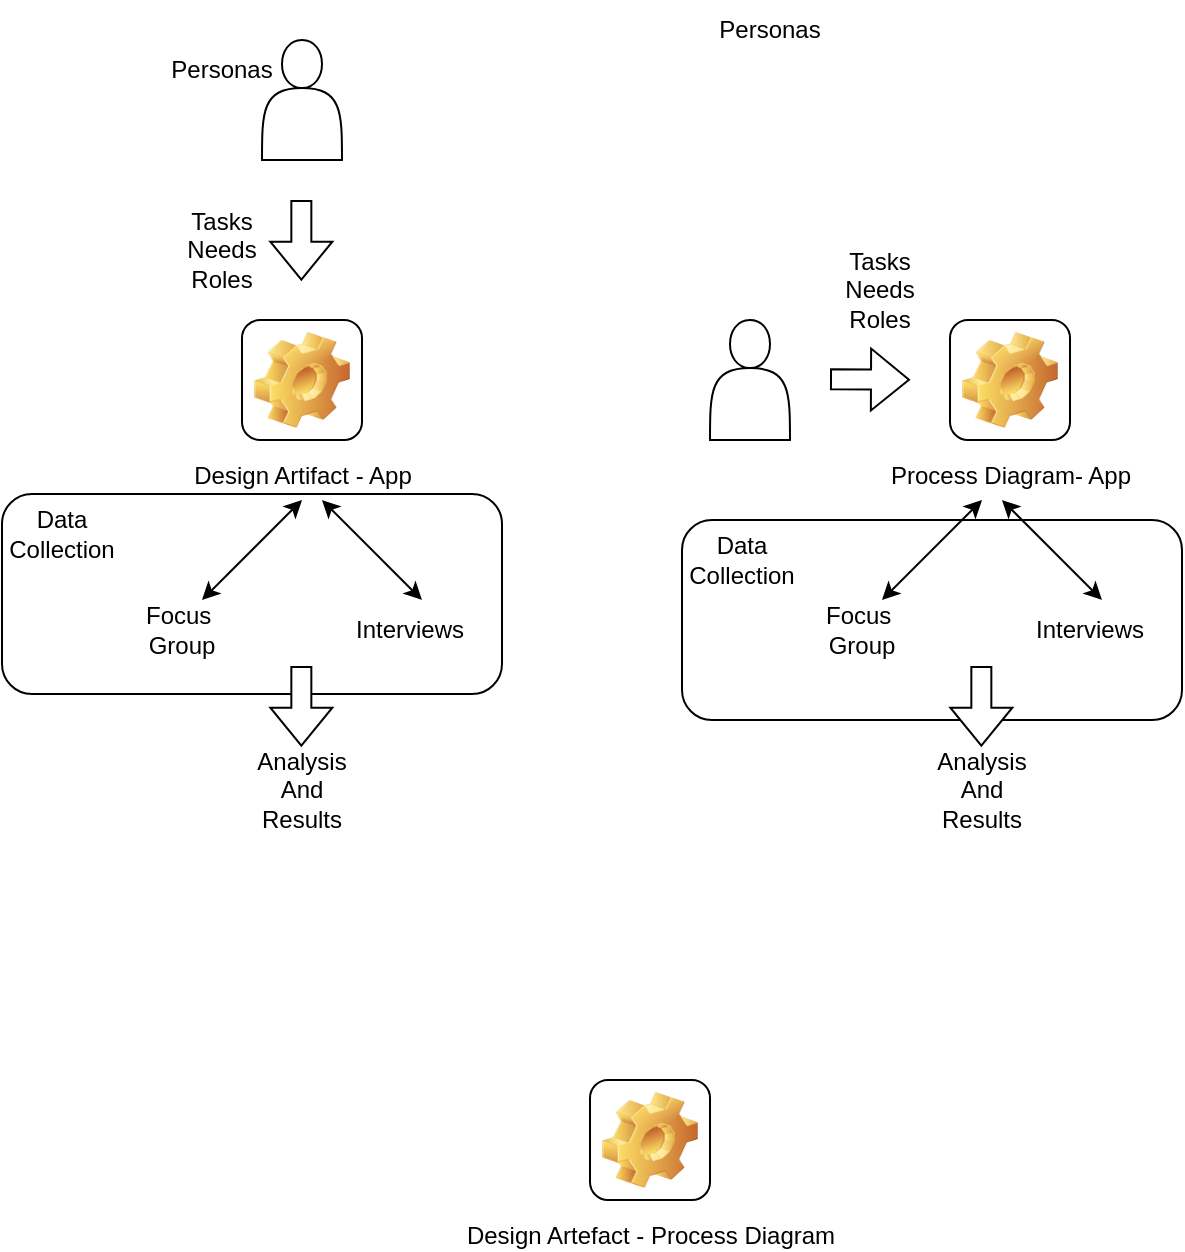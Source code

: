 <mxfile version="22.1.21" type="github">
  <diagram name="Page-1" id="rYepzINgORW_pzbEQl9O">
    <mxGraphModel dx="770" dy="1666" grid="1" gridSize="10" guides="1" tooltips="1" connect="1" arrows="1" fold="1" page="1" pageScale="1" pageWidth="827" pageHeight="1169" math="0" shadow="0">
      <root>
        <mxCell id="0" />
        <mxCell id="1" parent="0" />
        <mxCell id="HfIiZAac7u1YLEjf-_Oc-19" value="" style="rounded=1;whiteSpace=wrap;html=1;" parent="1" vertex="1">
          <mxGeometry x="60" y="187" width="250" height="100" as="geometry" />
        </mxCell>
        <mxCell id="HfIiZAac7u1YLEjf-_Oc-1" value="Design Artifact - App" style="icon;html=1;image=img/clipart/Gear_128x128.png" parent="1" vertex="1">
          <mxGeometry x="180" y="100" width="60" height="60" as="geometry" />
        </mxCell>
        <mxCell id="HfIiZAac7u1YLEjf-_Oc-5" value="Design Artefact - Process Diagram" style="icon;html=1;image=img/clipart/Gear_128x128.png" parent="1" vertex="1">
          <mxGeometry x="354" y="480" width="60" height="60" as="geometry" />
        </mxCell>
        <mxCell id="HfIiZAac7u1YLEjf-_Oc-7" value="" style="shape=actor;whiteSpace=wrap;html=1;" parent="1" vertex="1">
          <mxGeometry x="190" y="-40" width="40" height="60" as="geometry" />
        </mxCell>
        <mxCell id="HfIiZAac7u1YLEjf-_Oc-8" value="Personas" style="text;html=1;strokeColor=none;fillColor=none;align=center;verticalAlign=middle;whiteSpace=wrap;rounded=0;" parent="1" vertex="1">
          <mxGeometry x="140" y="-40" width="60" height="30" as="geometry" />
        </mxCell>
        <mxCell id="HfIiZAac7u1YLEjf-_Oc-9" value="" style="shape=flexArrow;endArrow=classic;html=1;rounded=0;" parent="1" edge="1">
          <mxGeometry width="50" height="50" relative="1" as="geometry">
            <mxPoint x="209.67" y="40" as="sourcePoint" />
            <mxPoint x="209.67" y="80.33" as="targetPoint" />
          </mxGeometry>
        </mxCell>
        <mxCell id="HfIiZAac7u1YLEjf-_Oc-10" value="Tasks&lt;br&gt;Needs&lt;br&gt;Roles" style="text;html=1;strokeColor=none;fillColor=none;align=center;verticalAlign=middle;whiteSpace=wrap;rounded=0;" parent="1" vertex="1">
          <mxGeometry x="140" y="50.0" width="60" height="30" as="geometry" />
        </mxCell>
        <mxCell id="HfIiZAac7u1YLEjf-_Oc-13" value="" style="endArrow=classic;startArrow=classic;html=1;rounded=0;" parent="1" edge="1">
          <mxGeometry width="50" height="50" relative="1" as="geometry">
            <mxPoint x="160" y="240" as="sourcePoint" />
            <mxPoint x="210" y="190" as="targetPoint" />
          </mxGeometry>
        </mxCell>
        <mxCell id="HfIiZAac7u1YLEjf-_Oc-14" value="Focus&amp;nbsp;&lt;br&gt;Group" style="text;html=1;strokeColor=none;fillColor=none;align=center;verticalAlign=middle;whiteSpace=wrap;rounded=0;" parent="1" vertex="1">
          <mxGeometry x="120" y="240" width="60" height="30" as="geometry" />
        </mxCell>
        <mxCell id="HfIiZAac7u1YLEjf-_Oc-15" value="" style="endArrow=classic;startArrow=classic;html=1;rounded=0;" parent="1" edge="1">
          <mxGeometry width="50" height="50" relative="1" as="geometry">
            <mxPoint x="270" y="240" as="sourcePoint" />
            <mxPoint x="220" y="190" as="targetPoint" />
          </mxGeometry>
        </mxCell>
        <mxCell id="HfIiZAac7u1YLEjf-_Oc-16" value="Interviews" style="text;html=1;strokeColor=none;fillColor=none;align=center;verticalAlign=middle;whiteSpace=wrap;rounded=0;" parent="1" vertex="1">
          <mxGeometry x="234" y="235" width="60" height="40" as="geometry" />
        </mxCell>
        <mxCell id="HfIiZAac7u1YLEjf-_Oc-18" value="Data Collection" style="text;html=1;strokeColor=none;fillColor=none;align=center;verticalAlign=middle;whiteSpace=wrap;rounded=0;" parent="1" vertex="1">
          <mxGeometry x="60" y="187" width="60" height="40" as="geometry" />
        </mxCell>
        <mxCell id="HfIiZAac7u1YLEjf-_Oc-21" value="" style="shape=flexArrow;endArrow=classic;html=1;rounded=0;fillColor=default;" parent="1" edge="1">
          <mxGeometry width="50" height="50" relative="1" as="geometry">
            <mxPoint x="209.67" y="273" as="sourcePoint" />
            <mxPoint x="209.67" y="313.33" as="targetPoint" />
          </mxGeometry>
        </mxCell>
        <mxCell id="HfIiZAac7u1YLEjf-_Oc-22" value="Analysis And Results" style="text;html=1;strokeColor=none;fillColor=none;align=center;verticalAlign=middle;whiteSpace=wrap;rounded=0;" parent="1" vertex="1">
          <mxGeometry x="180" y="320" width="60" height="30" as="geometry" />
        </mxCell>
        <mxCell id="VlWTwtZEp88jDmdObpKC-1" value="" style="rounded=1;whiteSpace=wrap;html=1;" vertex="1" parent="1">
          <mxGeometry x="400" y="200" width="250" height="100" as="geometry" />
        </mxCell>
        <mxCell id="VlWTwtZEp88jDmdObpKC-2" value="Process Diagram- App" style="icon;html=1;image=img/clipart/Gear_128x128.png" vertex="1" parent="1">
          <mxGeometry x="534" y="100" width="60" height="60" as="geometry" />
        </mxCell>
        <mxCell id="VlWTwtZEp88jDmdObpKC-3" value="" style="shape=actor;whiteSpace=wrap;html=1;" vertex="1" parent="1">
          <mxGeometry x="414" y="100" width="40" height="60" as="geometry" />
        </mxCell>
        <mxCell id="VlWTwtZEp88jDmdObpKC-4" value="Personas" style="text;html=1;strokeColor=none;fillColor=none;align=center;verticalAlign=middle;whiteSpace=wrap;rounded=0;" vertex="1" parent="1">
          <mxGeometry x="414" y="-60" width="60" height="30" as="geometry" />
        </mxCell>
        <mxCell id="VlWTwtZEp88jDmdObpKC-5" value="" style="shape=flexArrow;endArrow=classic;html=1;rounded=0;" edge="1" parent="1">
          <mxGeometry width="50" height="50" relative="1" as="geometry">
            <mxPoint x="474" y="129.67" as="sourcePoint" />
            <mxPoint x="514" y="129.84" as="targetPoint" />
          </mxGeometry>
        </mxCell>
        <mxCell id="VlWTwtZEp88jDmdObpKC-6" value="Tasks&lt;br&gt;Needs&lt;br&gt;Roles" style="text;html=1;strokeColor=none;fillColor=none;align=center;verticalAlign=middle;whiteSpace=wrap;rounded=0;" vertex="1" parent="1">
          <mxGeometry x="469" y="70.0" width="60" height="30" as="geometry" />
        </mxCell>
        <mxCell id="VlWTwtZEp88jDmdObpKC-7" value="" style="endArrow=classic;startArrow=classic;html=1;rounded=0;" edge="1" parent="1">
          <mxGeometry width="50" height="50" relative="1" as="geometry">
            <mxPoint x="500" y="240" as="sourcePoint" />
            <mxPoint x="550" y="190" as="targetPoint" />
          </mxGeometry>
        </mxCell>
        <mxCell id="VlWTwtZEp88jDmdObpKC-8" value="Focus&amp;nbsp;&lt;br&gt;Group" style="text;html=1;strokeColor=none;fillColor=none;align=center;verticalAlign=middle;whiteSpace=wrap;rounded=0;" vertex="1" parent="1">
          <mxGeometry x="460" y="240" width="60" height="30" as="geometry" />
        </mxCell>
        <mxCell id="VlWTwtZEp88jDmdObpKC-9" value="" style="endArrow=classic;startArrow=classic;html=1;rounded=0;" edge="1" parent="1">
          <mxGeometry width="50" height="50" relative="1" as="geometry">
            <mxPoint x="610" y="240" as="sourcePoint" />
            <mxPoint x="560" y="190" as="targetPoint" />
          </mxGeometry>
        </mxCell>
        <mxCell id="VlWTwtZEp88jDmdObpKC-10" value="Interviews" style="text;html=1;strokeColor=none;fillColor=none;align=center;verticalAlign=middle;whiteSpace=wrap;rounded=0;" vertex="1" parent="1">
          <mxGeometry x="574" y="235" width="60" height="40" as="geometry" />
        </mxCell>
        <mxCell id="VlWTwtZEp88jDmdObpKC-11" value="Data Collection" style="text;html=1;strokeColor=none;fillColor=none;align=center;verticalAlign=middle;whiteSpace=wrap;rounded=0;" vertex="1" parent="1">
          <mxGeometry x="400" y="200" width="60" height="40" as="geometry" />
        </mxCell>
        <mxCell id="VlWTwtZEp88jDmdObpKC-12" value="" style="shape=flexArrow;endArrow=classic;html=1;rounded=0;fillColor=default;" edge="1" parent="1">
          <mxGeometry width="50" height="50" relative="1" as="geometry">
            <mxPoint x="549.67" y="273" as="sourcePoint" />
            <mxPoint x="549.67" y="313.33" as="targetPoint" />
          </mxGeometry>
        </mxCell>
        <mxCell id="VlWTwtZEp88jDmdObpKC-13" value="Analysis And Results" style="text;html=1;strokeColor=none;fillColor=none;align=center;verticalAlign=middle;whiteSpace=wrap;rounded=0;" vertex="1" parent="1">
          <mxGeometry x="520" y="320" width="60" height="30" as="geometry" />
        </mxCell>
      </root>
    </mxGraphModel>
  </diagram>
</mxfile>
